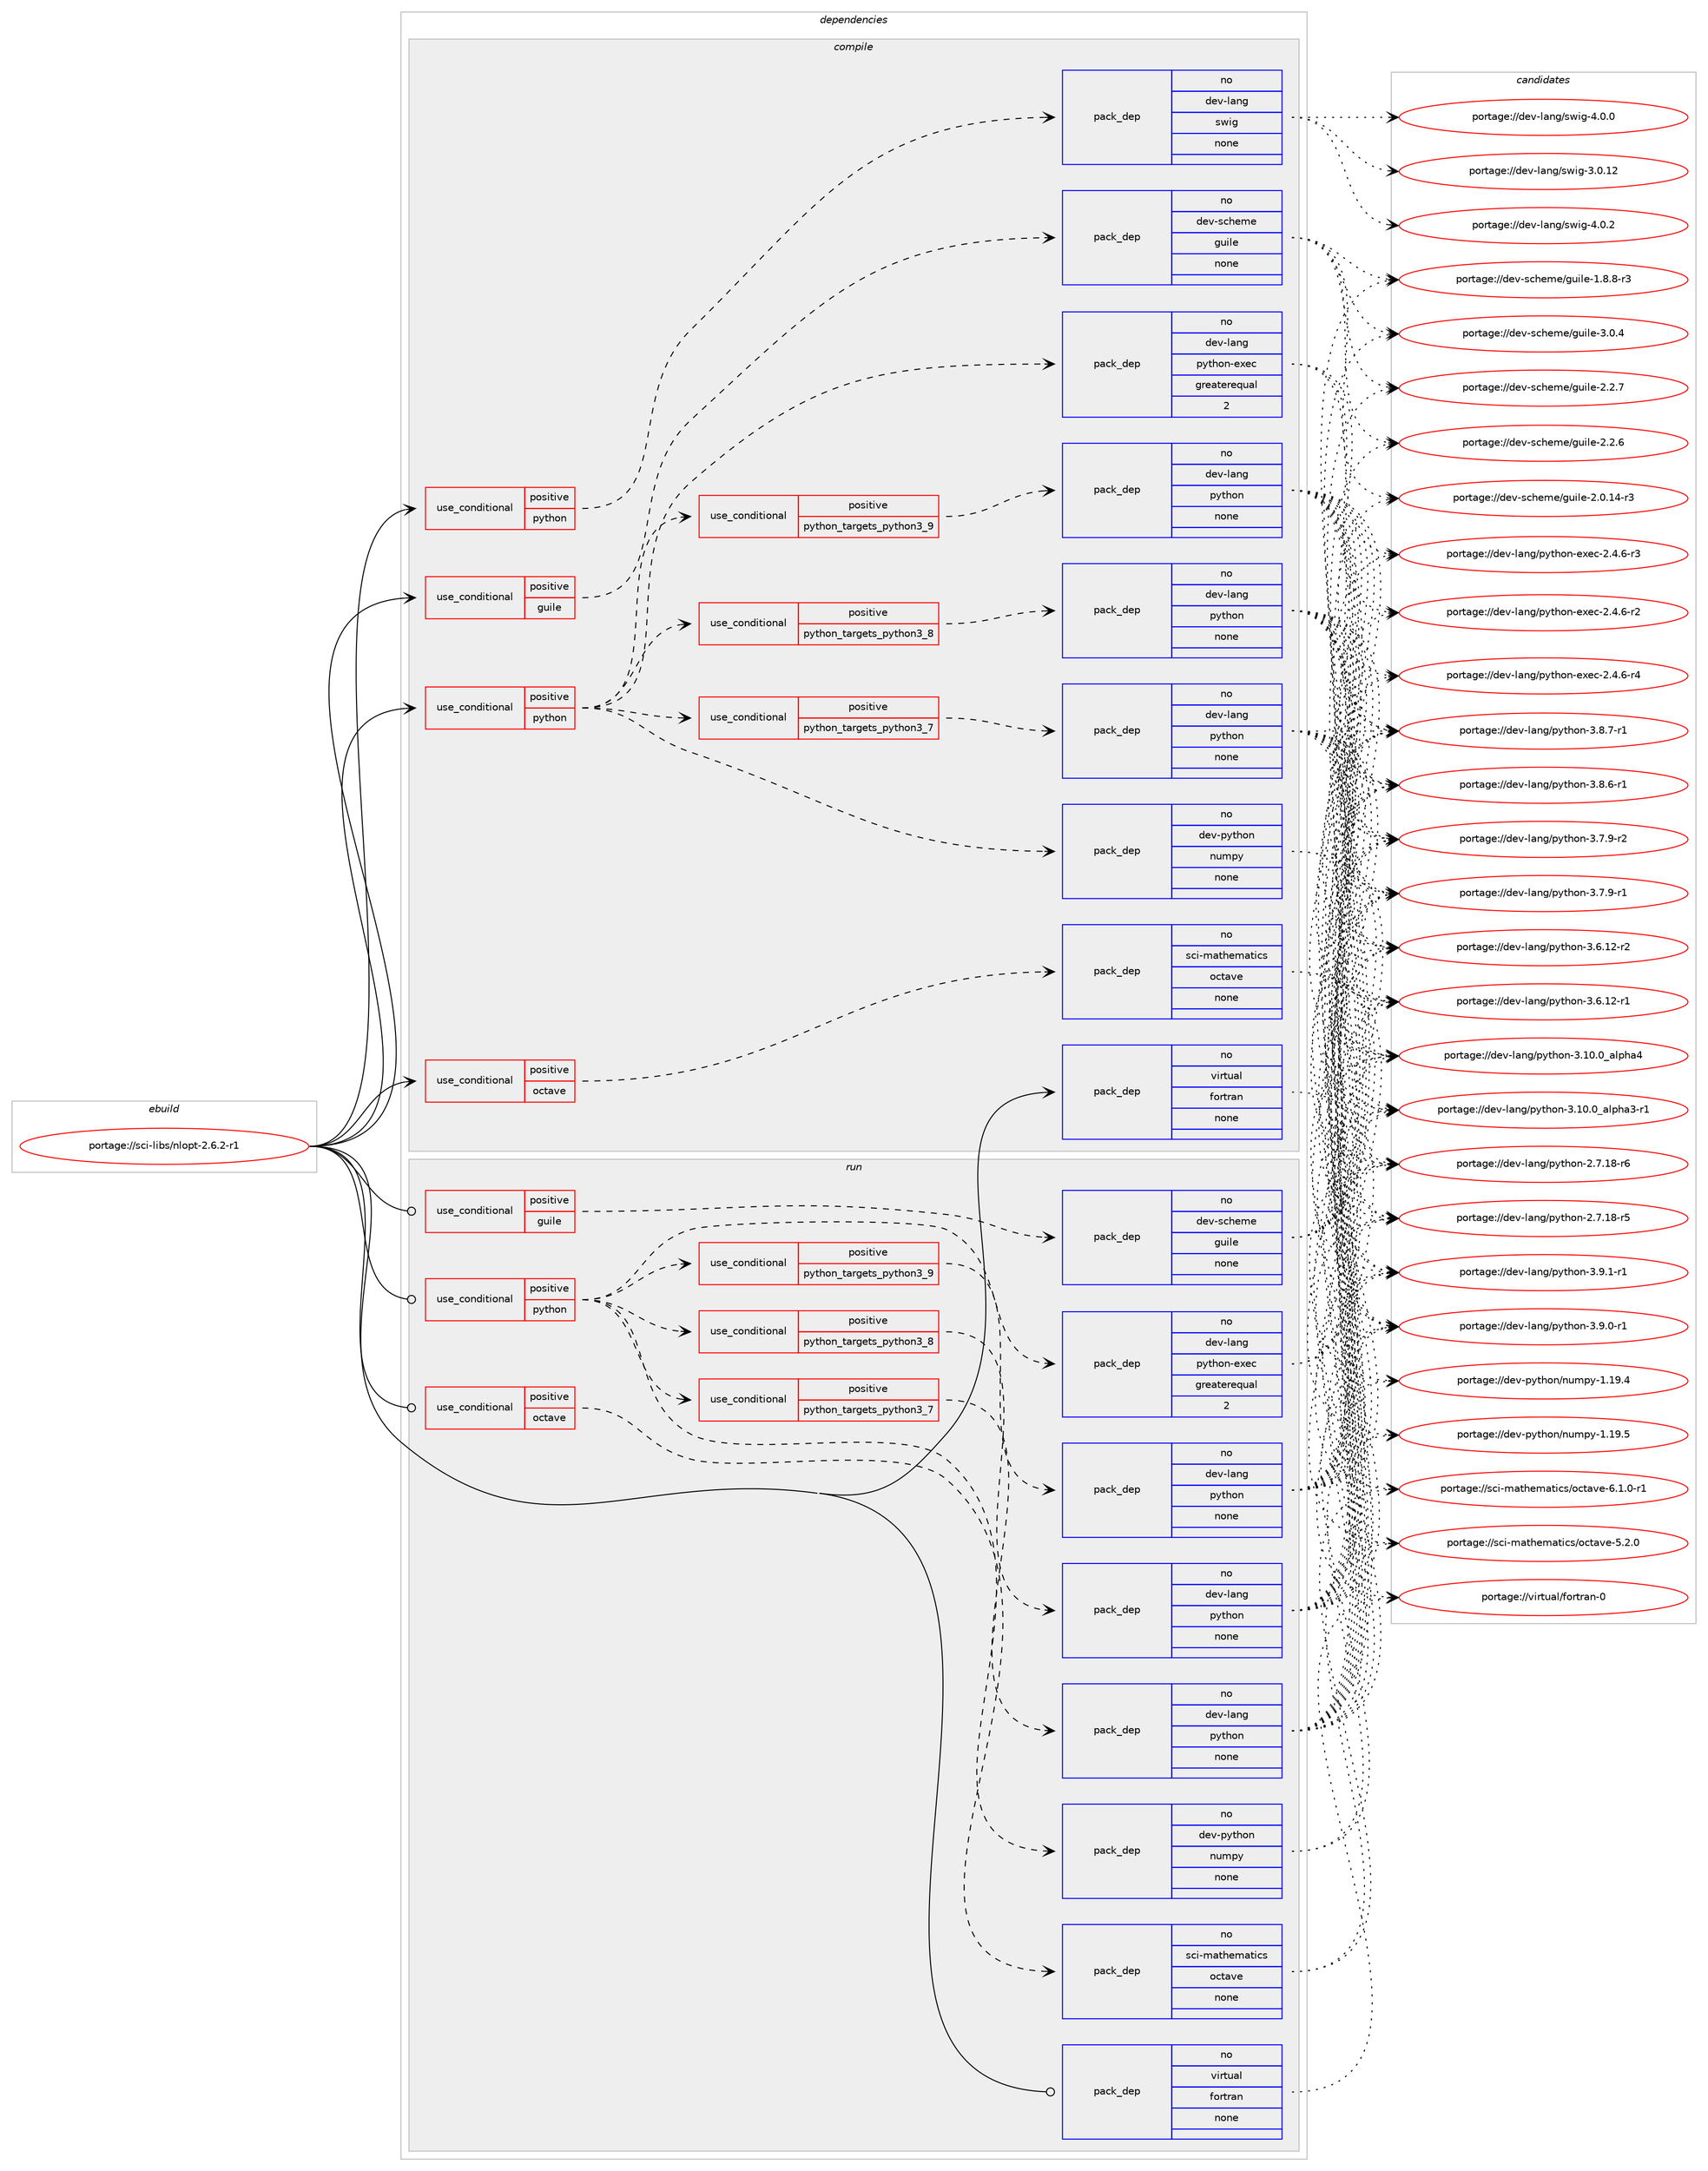 digraph prolog {

# *************
# Graph options
# *************

newrank=true;
concentrate=true;
compound=true;
graph [rankdir=LR,fontname=Helvetica,fontsize=10,ranksep=1.5];#, ranksep=2.5, nodesep=0.2];
edge  [arrowhead=vee];
node  [fontname=Helvetica,fontsize=10];

# **********
# The ebuild
# **********

subgraph cluster_leftcol {
color=gray;
rank=same;
label=<<i>ebuild</i>>;
id [label="portage://sci-libs/nlopt-2.6.2-r1", color=red, width=4, href="../sci-libs/nlopt-2.6.2-r1.svg"];
}

# ****************
# The dependencies
# ****************

subgraph cluster_midcol {
color=gray;
label=<<i>dependencies</i>>;
subgraph cluster_compile {
fillcolor="#eeeeee";
style=filled;
label=<<i>compile</i>>;
subgraph cond5156 {
dependency16873 [label=<<TABLE BORDER="0" CELLBORDER="1" CELLSPACING="0" CELLPADDING="4"><TR><TD ROWSPAN="3" CELLPADDING="10">use_conditional</TD></TR><TR><TD>positive</TD></TR><TR><TD>guile</TD></TR></TABLE>>, shape=none, color=red];
subgraph pack11584 {
dependency16874 [label=<<TABLE BORDER="0" CELLBORDER="1" CELLSPACING="0" CELLPADDING="4" WIDTH="220"><TR><TD ROWSPAN="6" CELLPADDING="30">pack_dep</TD></TR><TR><TD WIDTH="110">no</TD></TR><TR><TD>dev-scheme</TD></TR><TR><TD>guile</TD></TR><TR><TD>none</TD></TR><TR><TD></TD></TR></TABLE>>, shape=none, color=blue];
}
dependency16873:e -> dependency16874:w [weight=20,style="dashed",arrowhead="vee"];
}
id:e -> dependency16873:w [weight=20,style="solid",arrowhead="vee"];
subgraph cond5157 {
dependency16875 [label=<<TABLE BORDER="0" CELLBORDER="1" CELLSPACING="0" CELLPADDING="4"><TR><TD ROWSPAN="3" CELLPADDING="10">use_conditional</TD></TR><TR><TD>positive</TD></TR><TR><TD>octave</TD></TR></TABLE>>, shape=none, color=red];
subgraph pack11585 {
dependency16876 [label=<<TABLE BORDER="0" CELLBORDER="1" CELLSPACING="0" CELLPADDING="4" WIDTH="220"><TR><TD ROWSPAN="6" CELLPADDING="30">pack_dep</TD></TR><TR><TD WIDTH="110">no</TD></TR><TR><TD>sci-mathematics</TD></TR><TR><TD>octave</TD></TR><TR><TD>none</TD></TR><TR><TD></TD></TR></TABLE>>, shape=none, color=blue];
}
dependency16875:e -> dependency16876:w [weight=20,style="dashed",arrowhead="vee"];
}
id:e -> dependency16875:w [weight=20,style="solid",arrowhead="vee"];
subgraph cond5158 {
dependency16877 [label=<<TABLE BORDER="0" CELLBORDER="1" CELLSPACING="0" CELLPADDING="4"><TR><TD ROWSPAN="3" CELLPADDING="10">use_conditional</TD></TR><TR><TD>positive</TD></TR><TR><TD>python</TD></TR></TABLE>>, shape=none, color=red];
subgraph cond5159 {
dependency16878 [label=<<TABLE BORDER="0" CELLBORDER="1" CELLSPACING="0" CELLPADDING="4"><TR><TD ROWSPAN="3" CELLPADDING="10">use_conditional</TD></TR><TR><TD>positive</TD></TR><TR><TD>python_targets_python3_7</TD></TR></TABLE>>, shape=none, color=red];
subgraph pack11586 {
dependency16879 [label=<<TABLE BORDER="0" CELLBORDER="1" CELLSPACING="0" CELLPADDING="4" WIDTH="220"><TR><TD ROWSPAN="6" CELLPADDING="30">pack_dep</TD></TR><TR><TD WIDTH="110">no</TD></TR><TR><TD>dev-lang</TD></TR><TR><TD>python</TD></TR><TR><TD>none</TD></TR><TR><TD></TD></TR></TABLE>>, shape=none, color=blue];
}
dependency16878:e -> dependency16879:w [weight=20,style="dashed",arrowhead="vee"];
}
dependency16877:e -> dependency16878:w [weight=20,style="dashed",arrowhead="vee"];
subgraph cond5160 {
dependency16880 [label=<<TABLE BORDER="0" CELLBORDER="1" CELLSPACING="0" CELLPADDING="4"><TR><TD ROWSPAN="3" CELLPADDING="10">use_conditional</TD></TR><TR><TD>positive</TD></TR><TR><TD>python_targets_python3_8</TD></TR></TABLE>>, shape=none, color=red];
subgraph pack11587 {
dependency16881 [label=<<TABLE BORDER="0" CELLBORDER="1" CELLSPACING="0" CELLPADDING="4" WIDTH="220"><TR><TD ROWSPAN="6" CELLPADDING="30">pack_dep</TD></TR><TR><TD WIDTH="110">no</TD></TR><TR><TD>dev-lang</TD></TR><TR><TD>python</TD></TR><TR><TD>none</TD></TR><TR><TD></TD></TR></TABLE>>, shape=none, color=blue];
}
dependency16880:e -> dependency16881:w [weight=20,style="dashed",arrowhead="vee"];
}
dependency16877:e -> dependency16880:w [weight=20,style="dashed",arrowhead="vee"];
subgraph cond5161 {
dependency16882 [label=<<TABLE BORDER="0" CELLBORDER="1" CELLSPACING="0" CELLPADDING="4"><TR><TD ROWSPAN="3" CELLPADDING="10">use_conditional</TD></TR><TR><TD>positive</TD></TR><TR><TD>python_targets_python3_9</TD></TR></TABLE>>, shape=none, color=red];
subgraph pack11588 {
dependency16883 [label=<<TABLE BORDER="0" CELLBORDER="1" CELLSPACING="0" CELLPADDING="4" WIDTH="220"><TR><TD ROWSPAN="6" CELLPADDING="30">pack_dep</TD></TR><TR><TD WIDTH="110">no</TD></TR><TR><TD>dev-lang</TD></TR><TR><TD>python</TD></TR><TR><TD>none</TD></TR><TR><TD></TD></TR></TABLE>>, shape=none, color=blue];
}
dependency16882:e -> dependency16883:w [weight=20,style="dashed",arrowhead="vee"];
}
dependency16877:e -> dependency16882:w [weight=20,style="dashed",arrowhead="vee"];
subgraph pack11589 {
dependency16884 [label=<<TABLE BORDER="0" CELLBORDER="1" CELLSPACING="0" CELLPADDING="4" WIDTH="220"><TR><TD ROWSPAN="6" CELLPADDING="30">pack_dep</TD></TR><TR><TD WIDTH="110">no</TD></TR><TR><TD>dev-lang</TD></TR><TR><TD>python-exec</TD></TR><TR><TD>greaterequal</TD></TR><TR><TD>2</TD></TR></TABLE>>, shape=none, color=blue];
}
dependency16877:e -> dependency16884:w [weight=20,style="dashed",arrowhead="vee"];
subgraph pack11590 {
dependency16885 [label=<<TABLE BORDER="0" CELLBORDER="1" CELLSPACING="0" CELLPADDING="4" WIDTH="220"><TR><TD ROWSPAN="6" CELLPADDING="30">pack_dep</TD></TR><TR><TD WIDTH="110">no</TD></TR><TR><TD>dev-python</TD></TR><TR><TD>numpy</TD></TR><TR><TD>none</TD></TR><TR><TD></TD></TR></TABLE>>, shape=none, color=blue];
}
dependency16877:e -> dependency16885:w [weight=20,style="dashed",arrowhead="vee"];
}
id:e -> dependency16877:w [weight=20,style="solid",arrowhead="vee"];
subgraph cond5162 {
dependency16886 [label=<<TABLE BORDER="0" CELLBORDER="1" CELLSPACING="0" CELLPADDING="4"><TR><TD ROWSPAN="3" CELLPADDING="10">use_conditional</TD></TR><TR><TD>positive</TD></TR><TR><TD>python</TD></TR></TABLE>>, shape=none, color=red];
subgraph pack11591 {
dependency16887 [label=<<TABLE BORDER="0" CELLBORDER="1" CELLSPACING="0" CELLPADDING="4" WIDTH="220"><TR><TD ROWSPAN="6" CELLPADDING="30">pack_dep</TD></TR><TR><TD WIDTH="110">no</TD></TR><TR><TD>dev-lang</TD></TR><TR><TD>swig</TD></TR><TR><TD>none</TD></TR><TR><TD></TD></TR></TABLE>>, shape=none, color=blue];
}
dependency16886:e -> dependency16887:w [weight=20,style="dashed",arrowhead="vee"];
}
id:e -> dependency16886:w [weight=20,style="solid",arrowhead="vee"];
subgraph pack11592 {
dependency16888 [label=<<TABLE BORDER="0" CELLBORDER="1" CELLSPACING="0" CELLPADDING="4" WIDTH="220"><TR><TD ROWSPAN="6" CELLPADDING="30">pack_dep</TD></TR><TR><TD WIDTH="110">no</TD></TR><TR><TD>virtual</TD></TR><TR><TD>fortran</TD></TR><TR><TD>none</TD></TR><TR><TD></TD></TR></TABLE>>, shape=none, color=blue];
}
id:e -> dependency16888:w [weight=20,style="solid",arrowhead="vee"];
}
subgraph cluster_compileandrun {
fillcolor="#eeeeee";
style=filled;
label=<<i>compile and run</i>>;
}
subgraph cluster_run {
fillcolor="#eeeeee";
style=filled;
label=<<i>run</i>>;
subgraph cond5163 {
dependency16889 [label=<<TABLE BORDER="0" CELLBORDER="1" CELLSPACING="0" CELLPADDING="4"><TR><TD ROWSPAN="3" CELLPADDING="10">use_conditional</TD></TR><TR><TD>positive</TD></TR><TR><TD>guile</TD></TR></TABLE>>, shape=none, color=red];
subgraph pack11593 {
dependency16890 [label=<<TABLE BORDER="0" CELLBORDER="1" CELLSPACING="0" CELLPADDING="4" WIDTH="220"><TR><TD ROWSPAN="6" CELLPADDING="30">pack_dep</TD></TR><TR><TD WIDTH="110">no</TD></TR><TR><TD>dev-scheme</TD></TR><TR><TD>guile</TD></TR><TR><TD>none</TD></TR><TR><TD></TD></TR></TABLE>>, shape=none, color=blue];
}
dependency16889:e -> dependency16890:w [weight=20,style="dashed",arrowhead="vee"];
}
id:e -> dependency16889:w [weight=20,style="solid",arrowhead="odot"];
subgraph cond5164 {
dependency16891 [label=<<TABLE BORDER="0" CELLBORDER="1" CELLSPACING="0" CELLPADDING="4"><TR><TD ROWSPAN="3" CELLPADDING="10">use_conditional</TD></TR><TR><TD>positive</TD></TR><TR><TD>octave</TD></TR></TABLE>>, shape=none, color=red];
subgraph pack11594 {
dependency16892 [label=<<TABLE BORDER="0" CELLBORDER="1" CELLSPACING="0" CELLPADDING="4" WIDTH="220"><TR><TD ROWSPAN="6" CELLPADDING="30">pack_dep</TD></TR><TR><TD WIDTH="110">no</TD></TR><TR><TD>sci-mathematics</TD></TR><TR><TD>octave</TD></TR><TR><TD>none</TD></TR><TR><TD></TD></TR></TABLE>>, shape=none, color=blue];
}
dependency16891:e -> dependency16892:w [weight=20,style="dashed",arrowhead="vee"];
}
id:e -> dependency16891:w [weight=20,style="solid",arrowhead="odot"];
subgraph cond5165 {
dependency16893 [label=<<TABLE BORDER="0" CELLBORDER="1" CELLSPACING="0" CELLPADDING="4"><TR><TD ROWSPAN="3" CELLPADDING="10">use_conditional</TD></TR><TR><TD>positive</TD></TR><TR><TD>python</TD></TR></TABLE>>, shape=none, color=red];
subgraph cond5166 {
dependency16894 [label=<<TABLE BORDER="0" CELLBORDER="1" CELLSPACING="0" CELLPADDING="4"><TR><TD ROWSPAN="3" CELLPADDING="10">use_conditional</TD></TR><TR><TD>positive</TD></TR><TR><TD>python_targets_python3_7</TD></TR></TABLE>>, shape=none, color=red];
subgraph pack11595 {
dependency16895 [label=<<TABLE BORDER="0" CELLBORDER="1" CELLSPACING="0" CELLPADDING="4" WIDTH="220"><TR><TD ROWSPAN="6" CELLPADDING="30">pack_dep</TD></TR><TR><TD WIDTH="110">no</TD></TR><TR><TD>dev-lang</TD></TR><TR><TD>python</TD></TR><TR><TD>none</TD></TR><TR><TD></TD></TR></TABLE>>, shape=none, color=blue];
}
dependency16894:e -> dependency16895:w [weight=20,style="dashed",arrowhead="vee"];
}
dependency16893:e -> dependency16894:w [weight=20,style="dashed",arrowhead="vee"];
subgraph cond5167 {
dependency16896 [label=<<TABLE BORDER="0" CELLBORDER="1" CELLSPACING="0" CELLPADDING="4"><TR><TD ROWSPAN="3" CELLPADDING="10">use_conditional</TD></TR><TR><TD>positive</TD></TR><TR><TD>python_targets_python3_8</TD></TR></TABLE>>, shape=none, color=red];
subgraph pack11596 {
dependency16897 [label=<<TABLE BORDER="0" CELLBORDER="1" CELLSPACING="0" CELLPADDING="4" WIDTH="220"><TR><TD ROWSPAN="6" CELLPADDING="30">pack_dep</TD></TR><TR><TD WIDTH="110">no</TD></TR><TR><TD>dev-lang</TD></TR><TR><TD>python</TD></TR><TR><TD>none</TD></TR><TR><TD></TD></TR></TABLE>>, shape=none, color=blue];
}
dependency16896:e -> dependency16897:w [weight=20,style="dashed",arrowhead="vee"];
}
dependency16893:e -> dependency16896:w [weight=20,style="dashed",arrowhead="vee"];
subgraph cond5168 {
dependency16898 [label=<<TABLE BORDER="0" CELLBORDER="1" CELLSPACING="0" CELLPADDING="4"><TR><TD ROWSPAN="3" CELLPADDING="10">use_conditional</TD></TR><TR><TD>positive</TD></TR><TR><TD>python_targets_python3_9</TD></TR></TABLE>>, shape=none, color=red];
subgraph pack11597 {
dependency16899 [label=<<TABLE BORDER="0" CELLBORDER="1" CELLSPACING="0" CELLPADDING="4" WIDTH="220"><TR><TD ROWSPAN="6" CELLPADDING="30">pack_dep</TD></TR><TR><TD WIDTH="110">no</TD></TR><TR><TD>dev-lang</TD></TR><TR><TD>python</TD></TR><TR><TD>none</TD></TR><TR><TD></TD></TR></TABLE>>, shape=none, color=blue];
}
dependency16898:e -> dependency16899:w [weight=20,style="dashed",arrowhead="vee"];
}
dependency16893:e -> dependency16898:w [weight=20,style="dashed",arrowhead="vee"];
subgraph pack11598 {
dependency16900 [label=<<TABLE BORDER="0" CELLBORDER="1" CELLSPACING="0" CELLPADDING="4" WIDTH="220"><TR><TD ROWSPAN="6" CELLPADDING="30">pack_dep</TD></TR><TR><TD WIDTH="110">no</TD></TR><TR><TD>dev-lang</TD></TR><TR><TD>python-exec</TD></TR><TR><TD>greaterequal</TD></TR><TR><TD>2</TD></TR></TABLE>>, shape=none, color=blue];
}
dependency16893:e -> dependency16900:w [weight=20,style="dashed",arrowhead="vee"];
subgraph pack11599 {
dependency16901 [label=<<TABLE BORDER="0" CELLBORDER="1" CELLSPACING="0" CELLPADDING="4" WIDTH="220"><TR><TD ROWSPAN="6" CELLPADDING="30">pack_dep</TD></TR><TR><TD WIDTH="110">no</TD></TR><TR><TD>dev-python</TD></TR><TR><TD>numpy</TD></TR><TR><TD>none</TD></TR><TR><TD></TD></TR></TABLE>>, shape=none, color=blue];
}
dependency16893:e -> dependency16901:w [weight=20,style="dashed",arrowhead="vee"];
}
id:e -> dependency16893:w [weight=20,style="solid",arrowhead="odot"];
subgraph pack11600 {
dependency16902 [label=<<TABLE BORDER="0" CELLBORDER="1" CELLSPACING="0" CELLPADDING="4" WIDTH="220"><TR><TD ROWSPAN="6" CELLPADDING="30">pack_dep</TD></TR><TR><TD WIDTH="110">no</TD></TR><TR><TD>virtual</TD></TR><TR><TD>fortran</TD></TR><TR><TD>none</TD></TR><TR><TD></TD></TR></TABLE>>, shape=none, color=blue];
}
id:e -> dependency16902:w [weight=20,style="solid",arrowhead="odot"];
}
}

# **************
# The candidates
# **************

subgraph cluster_choices {
rank=same;
color=gray;
label=<<i>candidates</i>>;

subgraph choice11584 {
color=black;
nodesep=1;
choice100101118451159910410110910147103117105108101455146484652 [label="portage://dev-scheme/guile-3.0.4", color=red, width=4,href="../dev-scheme/guile-3.0.4.svg"];
choice100101118451159910410110910147103117105108101455046504655 [label="portage://dev-scheme/guile-2.2.7", color=red, width=4,href="../dev-scheme/guile-2.2.7.svg"];
choice100101118451159910410110910147103117105108101455046504654 [label="portage://dev-scheme/guile-2.2.6", color=red, width=4,href="../dev-scheme/guile-2.2.6.svg"];
choice100101118451159910410110910147103117105108101455046484649524511451 [label="portage://dev-scheme/guile-2.0.14-r3", color=red, width=4,href="../dev-scheme/guile-2.0.14-r3.svg"];
choice1001011184511599104101109101471031171051081014549465646564511451 [label="portage://dev-scheme/guile-1.8.8-r3", color=red, width=4,href="../dev-scheme/guile-1.8.8-r3.svg"];
dependency16874:e -> choice100101118451159910410110910147103117105108101455146484652:w [style=dotted,weight="100"];
dependency16874:e -> choice100101118451159910410110910147103117105108101455046504655:w [style=dotted,weight="100"];
dependency16874:e -> choice100101118451159910410110910147103117105108101455046504654:w [style=dotted,weight="100"];
dependency16874:e -> choice100101118451159910410110910147103117105108101455046484649524511451:w [style=dotted,weight="100"];
dependency16874:e -> choice1001011184511599104101109101471031171051081014549465646564511451:w [style=dotted,weight="100"];
}
subgraph choice11585 {
color=black;
nodesep=1;
choice11599105451099711610410110997116105991154711199116971181014554464946484511449 [label="portage://sci-mathematics/octave-6.1.0-r1", color=red, width=4,href="../sci-mathematics/octave-6.1.0-r1.svg"];
choice1159910545109971161041011099711610599115471119911697118101455346504648 [label="portage://sci-mathematics/octave-5.2.0", color=red, width=4,href="../sci-mathematics/octave-5.2.0.svg"];
dependency16876:e -> choice11599105451099711610410110997116105991154711199116971181014554464946484511449:w [style=dotted,weight="100"];
dependency16876:e -> choice1159910545109971161041011099711610599115471119911697118101455346504648:w [style=dotted,weight="100"];
}
subgraph choice11586 {
color=black;
nodesep=1;
choice1001011184510897110103471121211161041111104551465746494511449 [label="portage://dev-lang/python-3.9.1-r1", color=red, width=4,href="../dev-lang/python-3.9.1-r1.svg"];
choice1001011184510897110103471121211161041111104551465746484511449 [label="portage://dev-lang/python-3.9.0-r1", color=red, width=4,href="../dev-lang/python-3.9.0-r1.svg"];
choice1001011184510897110103471121211161041111104551465646554511449 [label="portage://dev-lang/python-3.8.7-r1", color=red, width=4,href="../dev-lang/python-3.8.7-r1.svg"];
choice1001011184510897110103471121211161041111104551465646544511449 [label="portage://dev-lang/python-3.8.6-r1", color=red, width=4,href="../dev-lang/python-3.8.6-r1.svg"];
choice1001011184510897110103471121211161041111104551465546574511450 [label="portage://dev-lang/python-3.7.9-r2", color=red, width=4,href="../dev-lang/python-3.7.9-r2.svg"];
choice1001011184510897110103471121211161041111104551465546574511449 [label="portage://dev-lang/python-3.7.9-r1", color=red, width=4,href="../dev-lang/python-3.7.9-r1.svg"];
choice100101118451089711010347112121116104111110455146544649504511450 [label="portage://dev-lang/python-3.6.12-r2", color=red, width=4,href="../dev-lang/python-3.6.12-r2.svg"];
choice100101118451089711010347112121116104111110455146544649504511449 [label="portage://dev-lang/python-3.6.12-r1", color=red, width=4,href="../dev-lang/python-3.6.12-r1.svg"];
choice1001011184510897110103471121211161041111104551464948464895971081121049752 [label="portage://dev-lang/python-3.10.0_alpha4", color=red, width=4,href="../dev-lang/python-3.10.0_alpha4.svg"];
choice10010111845108971101034711212111610411111045514649484648959710811210497514511449 [label="portage://dev-lang/python-3.10.0_alpha3-r1", color=red, width=4,href="../dev-lang/python-3.10.0_alpha3-r1.svg"];
choice100101118451089711010347112121116104111110455046554649564511454 [label="portage://dev-lang/python-2.7.18-r6", color=red, width=4,href="../dev-lang/python-2.7.18-r6.svg"];
choice100101118451089711010347112121116104111110455046554649564511453 [label="portage://dev-lang/python-2.7.18-r5", color=red, width=4,href="../dev-lang/python-2.7.18-r5.svg"];
dependency16879:e -> choice1001011184510897110103471121211161041111104551465746494511449:w [style=dotted,weight="100"];
dependency16879:e -> choice1001011184510897110103471121211161041111104551465746484511449:w [style=dotted,weight="100"];
dependency16879:e -> choice1001011184510897110103471121211161041111104551465646554511449:w [style=dotted,weight="100"];
dependency16879:e -> choice1001011184510897110103471121211161041111104551465646544511449:w [style=dotted,weight="100"];
dependency16879:e -> choice1001011184510897110103471121211161041111104551465546574511450:w [style=dotted,weight="100"];
dependency16879:e -> choice1001011184510897110103471121211161041111104551465546574511449:w [style=dotted,weight="100"];
dependency16879:e -> choice100101118451089711010347112121116104111110455146544649504511450:w [style=dotted,weight="100"];
dependency16879:e -> choice100101118451089711010347112121116104111110455146544649504511449:w [style=dotted,weight="100"];
dependency16879:e -> choice1001011184510897110103471121211161041111104551464948464895971081121049752:w [style=dotted,weight="100"];
dependency16879:e -> choice10010111845108971101034711212111610411111045514649484648959710811210497514511449:w [style=dotted,weight="100"];
dependency16879:e -> choice100101118451089711010347112121116104111110455046554649564511454:w [style=dotted,weight="100"];
dependency16879:e -> choice100101118451089711010347112121116104111110455046554649564511453:w [style=dotted,weight="100"];
}
subgraph choice11587 {
color=black;
nodesep=1;
choice1001011184510897110103471121211161041111104551465746494511449 [label="portage://dev-lang/python-3.9.1-r1", color=red, width=4,href="../dev-lang/python-3.9.1-r1.svg"];
choice1001011184510897110103471121211161041111104551465746484511449 [label="portage://dev-lang/python-3.9.0-r1", color=red, width=4,href="../dev-lang/python-3.9.0-r1.svg"];
choice1001011184510897110103471121211161041111104551465646554511449 [label="portage://dev-lang/python-3.8.7-r1", color=red, width=4,href="../dev-lang/python-3.8.7-r1.svg"];
choice1001011184510897110103471121211161041111104551465646544511449 [label="portage://dev-lang/python-3.8.6-r1", color=red, width=4,href="../dev-lang/python-3.8.6-r1.svg"];
choice1001011184510897110103471121211161041111104551465546574511450 [label="portage://dev-lang/python-3.7.9-r2", color=red, width=4,href="../dev-lang/python-3.7.9-r2.svg"];
choice1001011184510897110103471121211161041111104551465546574511449 [label="portage://dev-lang/python-3.7.9-r1", color=red, width=4,href="../dev-lang/python-3.7.9-r1.svg"];
choice100101118451089711010347112121116104111110455146544649504511450 [label="portage://dev-lang/python-3.6.12-r2", color=red, width=4,href="../dev-lang/python-3.6.12-r2.svg"];
choice100101118451089711010347112121116104111110455146544649504511449 [label="portage://dev-lang/python-3.6.12-r1", color=red, width=4,href="../dev-lang/python-3.6.12-r1.svg"];
choice1001011184510897110103471121211161041111104551464948464895971081121049752 [label="portage://dev-lang/python-3.10.0_alpha4", color=red, width=4,href="../dev-lang/python-3.10.0_alpha4.svg"];
choice10010111845108971101034711212111610411111045514649484648959710811210497514511449 [label="portage://dev-lang/python-3.10.0_alpha3-r1", color=red, width=4,href="../dev-lang/python-3.10.0_alpha3-r1.svg"];
choice100101118451089711010347112121116104111110455046554649564511454 [label="portage://dev-lang/python-2.7.18-r6", color=red, width=4,href="../dev-lang/python-2.7.18-r6.svg"];
choice100101118451089711010347112121116104111110455046554649564511453 [label="portage://dev-lang/python-2.7.18-r5", color=red, width=4,href="../dev-lang/python-2.7.18-r5.svg"];
dependency16881:e -> choice1001011184510897110103471121211161041111104551465746494511449:w [style=dotted,weight="100"];
dependency16881:e -> choice1001011184510897110103471121211161041111104551465746484511449:w [style=dotted,weight="100"];
dependency16881:e -> choice1001011184510897110103471121211161041111104551465646554511449:w [style=dotted,weight="100"];
dependency16881:e -> choice1001011184510897110103471121211161041111104551465646544511449:w [style=dotted,weight="100"];
dependency16881:e -> choice1001011184510897110103471121211161041111104551465546574511450:w [style=dotted,weight="100"];
dependency16881:e -> choice1001011184510897110103471121211161041111104551465546574511449:w [style=dotted,weight="100"];
dependency16881:e -> choice100101118451089711010347112121116104111110455146544649504511450:w [style=dotted,weight="100"];
dependency16881:e -> choice100101118451089711010347112121116104111110455146544649504511449:w [style=dotted,weight="100"];
dependency16881:e -> choice1001011184510897110103471121211161041111104551464948464895971081121049752:w [style=dotted,weight="100"];
dependency16881:e -> choice10010111845108971101034711212111610411111045514649484648959710811210497514511449:w [style=dotted,weight="100"];
dependency16881:e -> choice100101118451089711010347112121116104111110455046554649564511454:w [style=dotted,weight="100"];
dependency16881:e -> choice100101118451089711010347112121116104111110455046554649564511453:w [style=dotted,weight="100"];
}
subgraph choice11588 {
color=black;
nodesep=1;
choice1001011184510897110103471121211161041111104551465746494511449 [label="portage://dev-lang/python-3.9.1-r1", color=red, width=4,href="../dev-lang/python-3.9.1-r1.svg"];
choice1001011184510897110103471121211161041111104551465746484511449 [label="portage://dev-lang/python-3.9.0-r1", color=red, width=4,href="../dev-lang/python-3.9.0-r1.svg"];
choice1001011184510897110103471121211161041111104551465646554511449 [label="portage://dev-lang/python-3.8.7-r1", color=red, width=4,href="../dev-lang/python-3.8.7-r1.svg"];
choice1001011184510897110103471121211161041111104551465646544511449 [label="portage://dev-lang/python-3.8.6-r1", color=red, width=4,href="../dev-lang/python-3.8.6-r1.svg"];
choice1001011184510897110103471121211161041111104551465546574511450 [label="portage://dev-lang/python-3.7.9-r2", color=red, width=4,href="../dev-lang/python-3.7.9-r2.svg"];
choice1001011184510897110103471121211161041111104551465546574511449 [label="portage://dev-lang/python-3.7.9-r1", color=red, width=4,href="../dev-lang/python-3.7.9-r1.svg"];
choice100101118451089711010347112121116104111110455146544649504511450 [label="portage://dev-lang/python-3.6.12-r2", color=red, width=4,href="../dev-lang/python-3.6.12-r2.svg"];
choice100101118451089711010347112121116104111110455146544649504511449 [label="portage://dev-lang/python-3.6.12-r1", color=red, width=4,href="../dev-lang/python-3.6.12-r1.svg"];
choice1001011184510897110103471121211161041111104551464948464895971081121049752 [label="portage://dev-lang/python-3.10.0_alpha4", color=red, width=4,href="../dev-lang/python-3.10.0_alpha4.svg"];
choice10010111845108971101034711212111610411111045514649484648959710811210497514511449 [label="portage://dev-lang/python-3.10.0_alpha3-r1", color=red, width=4,href="../dev-lang/python-3.10.0_alpha3-r1.svg"];
choice100101118451089711010347112121116104111110455046554649564511454 [label="portage://dev-lang/python-2.7.18-r6", color=red, width=4,href="../dev-lang/python-2.7.18-r6.svg"];
choice100101118451089711010347112121116104111110455046554649564511453 [label="portage://dev-lang/python-2.7.18-r5", color=red, width=4,href="../dev-lang/python-2.7.18-r5.svg"];
dependency16883:e -> choice1001011184510897110103471121211161041111104551465746494511449:w [style=dotted,weight="100"];
dependency16883:e -> choice1001011184510897110103471121211161041111104551465746484511449:w [style=dotted,weight="100"];
dependency16883:e -> choice1001011184510897110103471121211161041111104551465646554511449:w [style=dotted,weight="100"];
dependency16883:e -> choice1001011184510897110103471121211161041111104551465646544511449:w [style=dotted,weight="100"];
dependency16883:e -> choice1001011184510897110103471121211161041111104551465546574511450:w [style=dotted,weight="100"];
dependency16883:e -> choice1001011184510897110103471121211161041111104551465546574511449:w [style=dotted,weight="100"];
dependency16883:e -> choice100101118451089711010347112121116104111110455146544649504511450:w [style=dotted,weight="100"];
dependency16883:e -> choice100101118451089711010347112121116104111110455146544649504511449:w [style=dotted,weight="100"];
dependency16883:e -> choice1001011184510897110103471121211161041111104551464948464895971081121049752:w [style=dotted,weight="100"];
dependency16883:e -> choice10010111845108971101034711212111610411111045514649484648959710811210497514511449:w [style=dotted,weight="100"];
dependency16883:e -> choice100101118451089711010347112121116104111110455046554649564511454:w [style=dotted,weight="100"];
dependency16883:e -> choice100101118451089711010347112121116104111110455046554649564511453:w [style=dotted,weight="100"];
}
subgraph choice11589 {
color=black;
nodesep=1;
choice10010111845108971101034711212111610411111045101120101994550465246544511452 [label="portage://dev-lang/python-exec-2.4.6-r4", color=red, width=4,href="../dev-lang/python-exec-2.4.6-r4.svg"];
choice10010111845108971101034711212111610411111045101120101994550465246544511451 [label="portage://dev-lang/python-exec-2.4.6-r3", color=red, width=4,href="../dev-lang/python-exec-2.4.6-r3.svg"];
choice10010111845108971101034711212111610411111045101120101994550465246544511450 [label="portage://dev-lang/python-exec-2.4.6-r2", color=red, width=4,href="../dev-lang/python-exec-2.4.6-r2.svg"];
dependency16884:e -> choice10010111845108971101034711212111610411111045101120101994550465246544511452:w [style=dotted,weight="100"];
dependency16884:e -> choice10010111845108971101034711212111610411111045101120101994550465246544511451:w [style=dotted,weight="100"];
dependency16884:e -> choice10010111845108971101034711212111610411111045101120101994550465246544511450:w [style=dotted,weight="100"];
}
subgraph choice11590 {
color=black;
nodesep=1;
choice100101118451121211161041111104711011710911212145494649574653 [label="portage://dev-python/numpy-1.19.5", color=red, width=4,href="../dev-python/numpy-1.19.5.svg"];
choice100101118451121211161041111104711011710911212145494649574652 [label="portage://dev-python/numpy-1.19.4", color=red, width=4,href="../dev-python/numpy-1.19.4.svg"];
dependency16885:e -> choice100101118451121211161041111104711011710911212145494649574653:w [style=dotted,weight="100"];
dependency16885:e -> choice100101118451121211161041111104711011710911212145494649574652:w [style=dotted,weight="100"];
}
subgraph choice11591 {
color=black;
nodesep=1;
choice100101118451089711010347115119105103455246484650 [label="portage://dev-lang/swig-4.0.2", color=red, width=4,href="../dev-lang/swig-4.0.2.svg"];
choice100101118451089711010347115119105103455246484648 [label="portage://dev-lang/swig-4.0.0", color=red, width=4,href="../dev-lang/swig-4.0.0.svg"];
choice10010111845108971101034711511910510345514648464950 [label="portage://dev-lang/swig-3.0.12", color=red, width=4,href="../dev-lang/swig-3.0.12.svg"];
dependency16887:e -> choice100101118451089711010347115119105103455246484650:w [style=dotted,weight="100"];
dependency16887:e -> choice100101118451089711010347115119105103455246484648:w [style=dotted,weight="100"];
dependency16887:e -> choice10010111845108971101034711511910510345514648464950:w [style=dotted,weight="100"];
}
subgraph choice11592 {
color=black;
nodesep=1;
choice1181051141161179710847102111114116114971104548 [label="portage://virtual/fortran-0", color=red, width=4,href="../virtual/fortran-0.svg"];
dependency16888:e -> choice1181051141161179710847102111114116114971104548:w [style=dotted,weight="100"];
}
subgraph choice11593 {
color=black;
nodesep=1;
choice100101118451159910410110910147103117105108101455146484652 [label="portage://dev-scheme/guile-3.0.4", color=red, width=4,href="../dev-scheme/guile-3.0.4.svg"];
choice100101118451159910410110910147103117105108101455046504655 [label="portage://dev-scheme/guile-2.2.7", color=red, width=4,href="../dev-scheme/guile-2.2.7.svg"];
choice100101118451159910410110910147103117105108101455046504654 [label="portage://dev-scheme/guile-2.2.6", color=red, width=4,href="../dev-scheme/guile-2.2.6.svg"];
choice100101118451159910410110910147103117105108101455046484649524511451 [label="portage://dev-scheme/guile-2.0.14-r3", color=red, width=4,href="../dev-scheme/guile-2.0.14-r3.svg"];
choice1001011184511599104101109101471031171051081014549465646564511451 [label="portage://dev-scheme/guile-1.8.8-r3", color=red, width=4,href="../dev-scheme/guile-1.8.8-r3.svg"];
dependency16890:e -> choice100101118451159910410110910147103117105108101455146484652:w [style=dotted,weight="100"];
dependency16890:e -> choice100101118451159910410110910147103117105108101455046504655:w [style=dotted,weight="100"];
dependency16890:e -> choice100101118451159910410110910147103117105108101455046504654:w [style=dotted,weight="100"];
dependency16890:e -> choice100101118451159910410110910147103117105108101455046484649524511451:w [style=dotted,weight="100"];
dependency16890:e -> choice1001011184511599104101109101471031171051081014549465646564511451:w [style=dotted,weight="100"];
}
subgraph choice11594 {
color=black;
nodesep=1;
choice11599105451099711610410110997116105991154711199116971181014554464946484511449 [label="portage://sci-mathematics/octave-6.1.0-r1", color=red, width=4,href="../sci-mathematics/octave-6.1.0-r1.svg"];
choice1159910545109971161041011099711610599115471119911697118101455346504648 [label="portage://sci-mathematics/octave-5.2.0", color=red, width=4,href="../sci-mathematics/octave-5.2.0.svg"];
dependency16892:e -> choice11599105451099711610410110997116105991154711199116971181014554464946484511449:w [style=dotted,weight="100"];
dependency16892:e -> choice1159910545109971161041011099711610599115471119911697118101455346504648:w [style=dotted,weight="100"];
}
subgraph choice11595 {
color=black;
nodesep=1;
choice1001011184510897110103471121211161041111104551465746494511449 [label="portage://dev-lang/python-3.9.1-r1", color=red, width=4,href="../dev-lang/python-3.9.1-r1.svg"];
choice1001011184510897110103471121211161041111104551465746484511449 [label="portage://dev-lang/python-3.9.0-r1", color=red, width=4,href="../dev-lang/python-3.9.0-r1.svg"];
choice1001011184510897110103471121211161041111104551465646554511449 [label="portage://dev-lang/python-3.8.7-r1", color=red, width=4,href="../dev-lang/python-3.8.7-r1.svg"];
choice1001011184510897110103471121211161041111104551465646544511449 [label="portage://dev-lang/python-3.8.6-r1", color=red, width=4,href="../dev-lang/python-3.8.6-r1.svg"];
choice1001011184510897110103471121211161041111104551465546574511450 [label="portage://dev-lang/python-3.7.9-r2", color=red, width=4,href="../dev-lang/python-3.7.9-r2.svg"];
choice1001011184510897110103471121211161041111104551465546574511449 [label="portage://dev-lang/python-3.7.9-r1", color=red, width=4,href="../dev-lang/python-3.7.9-r1.svg"];
choice100101118451089711010347112121116104111110455146544649504511450 [label="portage://dev-lang/python-3.6.12-r2", color=red, width=4,href="../dev-lang/python-3.6.12-r2.svg"];
choice100101118451089711010347112121116104111110455146544649504511449 [label="portage://dev-lang/python-3.6.12-r1", color=red, width=4,href="../dev-lang/python-3.6.12-r1.svg"];
choice1001011184510897110103471121211161041111104551464948464895971081121049752 [label="portage://dev-lang/python-3.10.0_alpha4", color=red, width=4,href="../dev-lang/python-3.10.0_alpha4.svg"];
choice10010111845108971101034711212111610411111045514649484648959710811210497514511449 [label="portage://dev-lang/python-3.10.0_alpha3-r1", color=red, width=4,href="../dev-lang/python-3.10.0_alpha3-r1.svg"];
choice100101118451089711010347112121116104111110455046554649564511454 [label="portage://dev-lang/python-2.7.18-r6", color=red, width=4,href="../dev-lang/python-2.7.18-r6.svg"];
choice100101118451089711010347112121116104111110455046554649564511453 [label="portage://dev-lang/python-2.7.18-r5", color=red, width=4,href="../dev-lang/python-2.7.18-r5.svg"];
dependency16895:e -> choice1001011184510897110103471121211161041111104551465746494511449:w [style=dotted,weight="100"];
dependency16895:e -> choice1001011184510897110103471121211161041111104551465746484511449:w [style=dotted,weight="100"];
dependency16895:e -> choice1001011184510897110103471121211161041111104551465646554511449:w [style=dotted,weight="100"];
dependency16895:e -> choice1001011184510897110103471121211161041111104551465646544511449:w [style=dotted,weight="100"];
dependency16895:e -> choice1001011184510897110103471121211161041111104551465546574511450:w [style=dotted,weight="100"];
dependency16895:e -> choice1001011184510897110103471121211161041111104551465546574511449:w [style=dotted,weight="100"];
dependency16895:e -> choice100101118451089711010347112121116104111110455146544649504511450:w [style=dotted,weight="100"];
dependency16895:e -> choice100101118451089711010347112121116104111110455146544649504511449:w [style=dotted,weight="100"];
dependency16895:e -> choice1001011184510897110103471121211161041111104551464948464895971081121049752:w [style=dotted,weight="100"];
dependency16895:e -> choice10010111845108971101034711212111610411111045514649484648959710811210497514511449:w [style=dotted,weight="100"];
dependency16895:e -> choice100101118451089711010347112121116104111110455046554649564511454:w [style=dotted,weight="100"];
dependency16895:e -> choice100101118451089711010347112121116104111110455046554649564511453:w [style=dotted,weight="100"];
}
subgraph choice11596 {
color=black;
nodesep=1;
choice1001011184510897110103471121211161041111104551465746494511449 [label="portage://dev-lang/python-3.9.1-r1", color=red, width=4,href="../dev-lang/python-3.9.1-r1.svg"];
choice1001011184510897110103471121211161041111104551465746484511449 [label="portage://dev-lang/python-3.9.0-r1", color=red, width=4,href="../dev-lang/python-3.9.0-r1.svg"];
choice1001011184510897110103471121211161041111104551465646554511449 [label="portage://dev-lang/python-3.8.7-r1", color=red, width=4,href="../dev-lang/python-3.8.7-r1.svg"];
choice1001011184510897110103471121211161041111104551465646544511449 [label="portage://dev-lang/python-3.8.6-r1", color=red, width=4,href="../dev-lang/python-3.8.6-r1.svg"];
choice1001011184510897110103471121211161041111104551465546574511450 [label="portage://dev-lang/python-3.7.9-r2", color=red, width=4,href="../dev-lang/python-3.7.9-r2.svg"];
choice1001011184510897110103471121211161041111104551465546574511449 [label="portage://dev-lang/python-3.7.9-r1", color=red, width=4,href="../dev-lang/python-3.7.9-r1.svg"];
choice100101118451089711010347112121116104111110455146544649504511450 [label="portage://dev-lang/python-3.6.12-r2", color=red, width=4,href="../dev-lang/python-3.6.12-r2.svg"];
choice100101118451089711010347112121116104111110455146544649504511449 [label="portage://dev-lang/python-3.6.12-r1", color=red, width=4,href="../dev-lang/python-3.6.12-r1.svg"];
choice1001011184510897110103471121211161041111104551464948464895971081121049752 [label="portage://dev-lang/python-3.10.0_alpha4", color=red, width=4,href="../dev-lang/python-3.10.0_alpha4.svg"];
choice10010111845108971101034711212111610411111045514649484648959710811210497514511449 [label="portage://dev-lang/python-3.10.0_alpha3-r1", color=red, width=4,href="../dev-lang/python-3.10.0_alpha3-r1.svg"];
choice100101118451089711010347112121116104111110455046554649564511454 [label="portage://dev-lang/python-2.7.18-r6", color=red, width=4,href="../dev-lang/python-2.7.18-r6.svg"];
choice100101118451089711010347112121116104111110455046554649564511453 [label="portage://dev-lang/python-2.7.18-r5", color=red, width=4,href="../dev-lang/python-2.7.18-r5.svg"];
dependency16897:e -> choice1001011184510897110103471121211161041111104551465746494511449:w [style=dotted,weight="100"];
dependency16897:e -> choice1001011184510897110103471121211161041111104551465746484511449:w [style=dotted,weight="100"];
dependency16897:e -> choice1001011184510897110103471121211161041111104551465646554511449:w [style=dotted,weight="100"];
dependency16897:e -> choice1001011184510897110103471121211161041111104551465646544511449:w [style=dotted,weight="100"];
dependency16897:e -> choice1001011184510897110103471121211161041111104551465546574511450:w [style=dotted,weight="100"];
dependency16897:e -> choice1001011184510897110103471121211161041111104551465546574511449:w [style=dotted,weight="100"];
dependency16897:e -> choice100101118451089711010347112121116104111110455146544649504511450:w [style=dotted,weight="100"];
dependency16897:e -> choice100101118451089711010347112121116104111110455146544649504511449:w [style=dotted,weight="100"];
dependency16897:e -> choice1001011184510897110103471121211161041111104551464948464895971081121049752:w [style=dotted,weight="100"];
dependency16897:e -> choice10010111845108971101034711212111610411111045514649484648959710811210497514511449:w [style=dotted,weight="100"];
dependency16897:e -> choice100101118451089711010347112121116104111110455046554649564511454:w [style=dotted,weight="100"];
dependency16897:e -> choice100101118451089711010347112121116104111110455046554649564511453:w [style=dotted,weight="100"];
}
subgraph choice11597 {
color=black;
nodesep=1;
choice1001011184510897110103471121211161041111104551465746494511449 [label="portage://dev-lang/python-3.9.1-r1", color=red, width=4,href="../dev-lang/python-3.9.1-r1.svg"];
choice1001011184510897110103471121211161041111104551465746484511449 [label="portage://dev-lang/python-3.9.0-r1", color=red, width=4,href="../dev-lang/python-3.9.0-r1.svg"];
choice1001011184510897110103471121211161041111104551465646554511449 [label="portage://dev-lang/python-3.8.7-r1", color=red, width=4,href="../dev-lang/python-3.8.7-r1.svg"];
choice1001011184510897110103471121211161041111104551465646544511449 [label="portage://dev-lang/python-3.8.6-r1", color=red, width=4,href="../dev-lang/python-3.8.6-r1.svg"];
choice1001011184510897110103471121211161041111104551465546574511450 [label="portage://dev-lang/python-3.7.9-r2", color=red, width=4,href="../dev-lang/python-3.7.9-r2.svg"];
choice1001011184510897110103471121211161041111104551465546574511449 [label="portage://dev-lang/python-3.7.9-r1", color=red, width=4,href="../dev-lang/python-3.7.9-r1.svg"];
choice100101118451089711010347112121116104111110455146544649504511450 [label="portage://dev-lang/python-3.6.12-r2", color=red, width=4,href="../dev-lang/python-3.6.12-r2.svg"];
choice100101118451089711010347112121116104111110455146544649504511449 [label="portage://dev-lang/python-3.6.12-r1", color=red, width=4,href="../dev-lang/python-3.6.12-r1.svg"];
choice1001011184510897110103471121211161041111104551464948464895971081121049752 [label="portage://dev-lang/python-3.10.0_alpha4", color=red, width=4,href="../dev-lang/python-3.10.0_alpha4.svg"];
choice10010111845108971101034711212111610411111045514649484648959710811210497514511449 [label="portage://dev-lang/python-3.10.0_alpha3-r1", color=red, width=4,href="../dev-lang/python-3.10.0_alpha3-r1.svg"];
choice100101118451089711010347112121116104111110455046554649564511454 [label="portage://dev-lang/python-2.7.18-r6", color=red, width=4,href="../dev-lang/python-2.7.18-r6.svg"];
choice100101118451089711010347112121116104111110455046554649564511453 [label="portage://dev-lang/python-2.7.18-r5", color=red, width=4,href="../dev-lang/python-2.7.18-r5.svg"];
dependency16899:e -> choice1001011184510897110103471121211161041111104551465746494511449:w [style=dotted,weight="100"];
dependency16899:e -> choice1001011184510897110103471121211161041111104551465746484511449:w [style=dotted,weight="100"];
dependency16899:e -> choice1001011184510897110103471121211161041111104551465646554511449:w [style=dotted,weight="100"];
dependency16899:e -> choice1001011184510897110103471121211161041111104551465646544511449:w [style=dotted,weight="100"];
dependency16899:e -> choice1001011184510897110103471121211161041111104551465546574511450:w [style=dotted,weight="100"];
dependency16899:e -> choice1001011184510897110103471121211161041111104551465546574511449:w [style=dotted,weight="100"];
dependency16899:e -> choice100101118451089711010347112121116104111110455146544649504511450:w [style=dotted,weight="100"];
dependency16899:e -> choice100101118451089711010347112121116104111110455146544649504511449:w [style=dotted,weight="100"];
dependency16899:e -> choice1001011184510897110103471121211161041111104551464948464895971081121049752:w [style=dotted,weight="100"];
dependency16899:e -> choice10010111845108971101034711212111610411111045514649484648959710811210497514511449:w [style=dotted,weight="100"];
dependency16899:e -> choice100101118451089711010347112121116104111110455046554649564511454:w [style=dotted,weight="100"];
dependency16899:e -> choice100101118451089711010347112121116104111110455046554649564511453:w [style=dotted,weight="100"];
}
subgraph choice11598 {
color=black;
nodesep=1;
choice10010111845108971101034711212111610411111045101120101994550465246544511452 [label="portage://dev-lang/python-exec-2.4.6-r4", color=red, width=4,href="../dev-lang/python-exec-2.4.6-r4.svg"];
choice10010111845108971101034711212111610411111045101120101994550465246544511451 [label="portage://dev-lang/python-exec-2.4.6-r3", color=red, width=4,href="../dev-lang/python-exec-2.4.6-r3.svg"];
choice10010111845108971101034711212111610411111045101120101994550465246544511450 [label="portage://dev-lang/python-exec-2.4.6-r2", color=red, width=4,href="../dev-lang/python-exec-2.4.6-r2.svg"];
dependency16900:e -> choice10010111845108971101034711212111610411111045101120101994550465246544511452:w [style=dotted,weight="100"];
dependency16900:e -> choice10010111845108971101034711212111610411111045101120101994550465246544511451:w [style=dotted,weight="100"];
dependency16900:e -> choice10010111845108971101034711212111610411111045101120101994550465246544511450:w [style=dotted,weight="100"];
}
subgraph choice11599 {
color=black;
nodesep=1;
choice100101118451121211161041111104711011710911212145494649574653 [label="portage://dev-python/numpy-1.19.5", color=red, width=4,href="../dev-python/numpy-1.19.5.svg"];
choice100101118451121211161041111104711011710911212145494649574652 [label="portage://dev-python/numpy-1.19.4", color=red, width=4,href="../dev-python/numpy-1.19.4.svg"];
dependency16901:e -> choice100101118451121211161041111104711011710911212145494649574653:w [style=dotted,weight="100"];
dependency16901:e -> choice100101118451121211161041111104711011710911212145494649574652:w [style=dotted,weight="100"];
}
subgraph choice11600 {
color=black;
nodesep=1;
choice1181051141161179710847102111114116114971104548 [label="portage://virtual/fortran-0", color=red, width=4,href="../virtual/fortran-0.svg"];
dependency16902:e -> choice1181051141161179710847102111114116114971104548:w [style=dotted,weight="100"];
}
}

}
